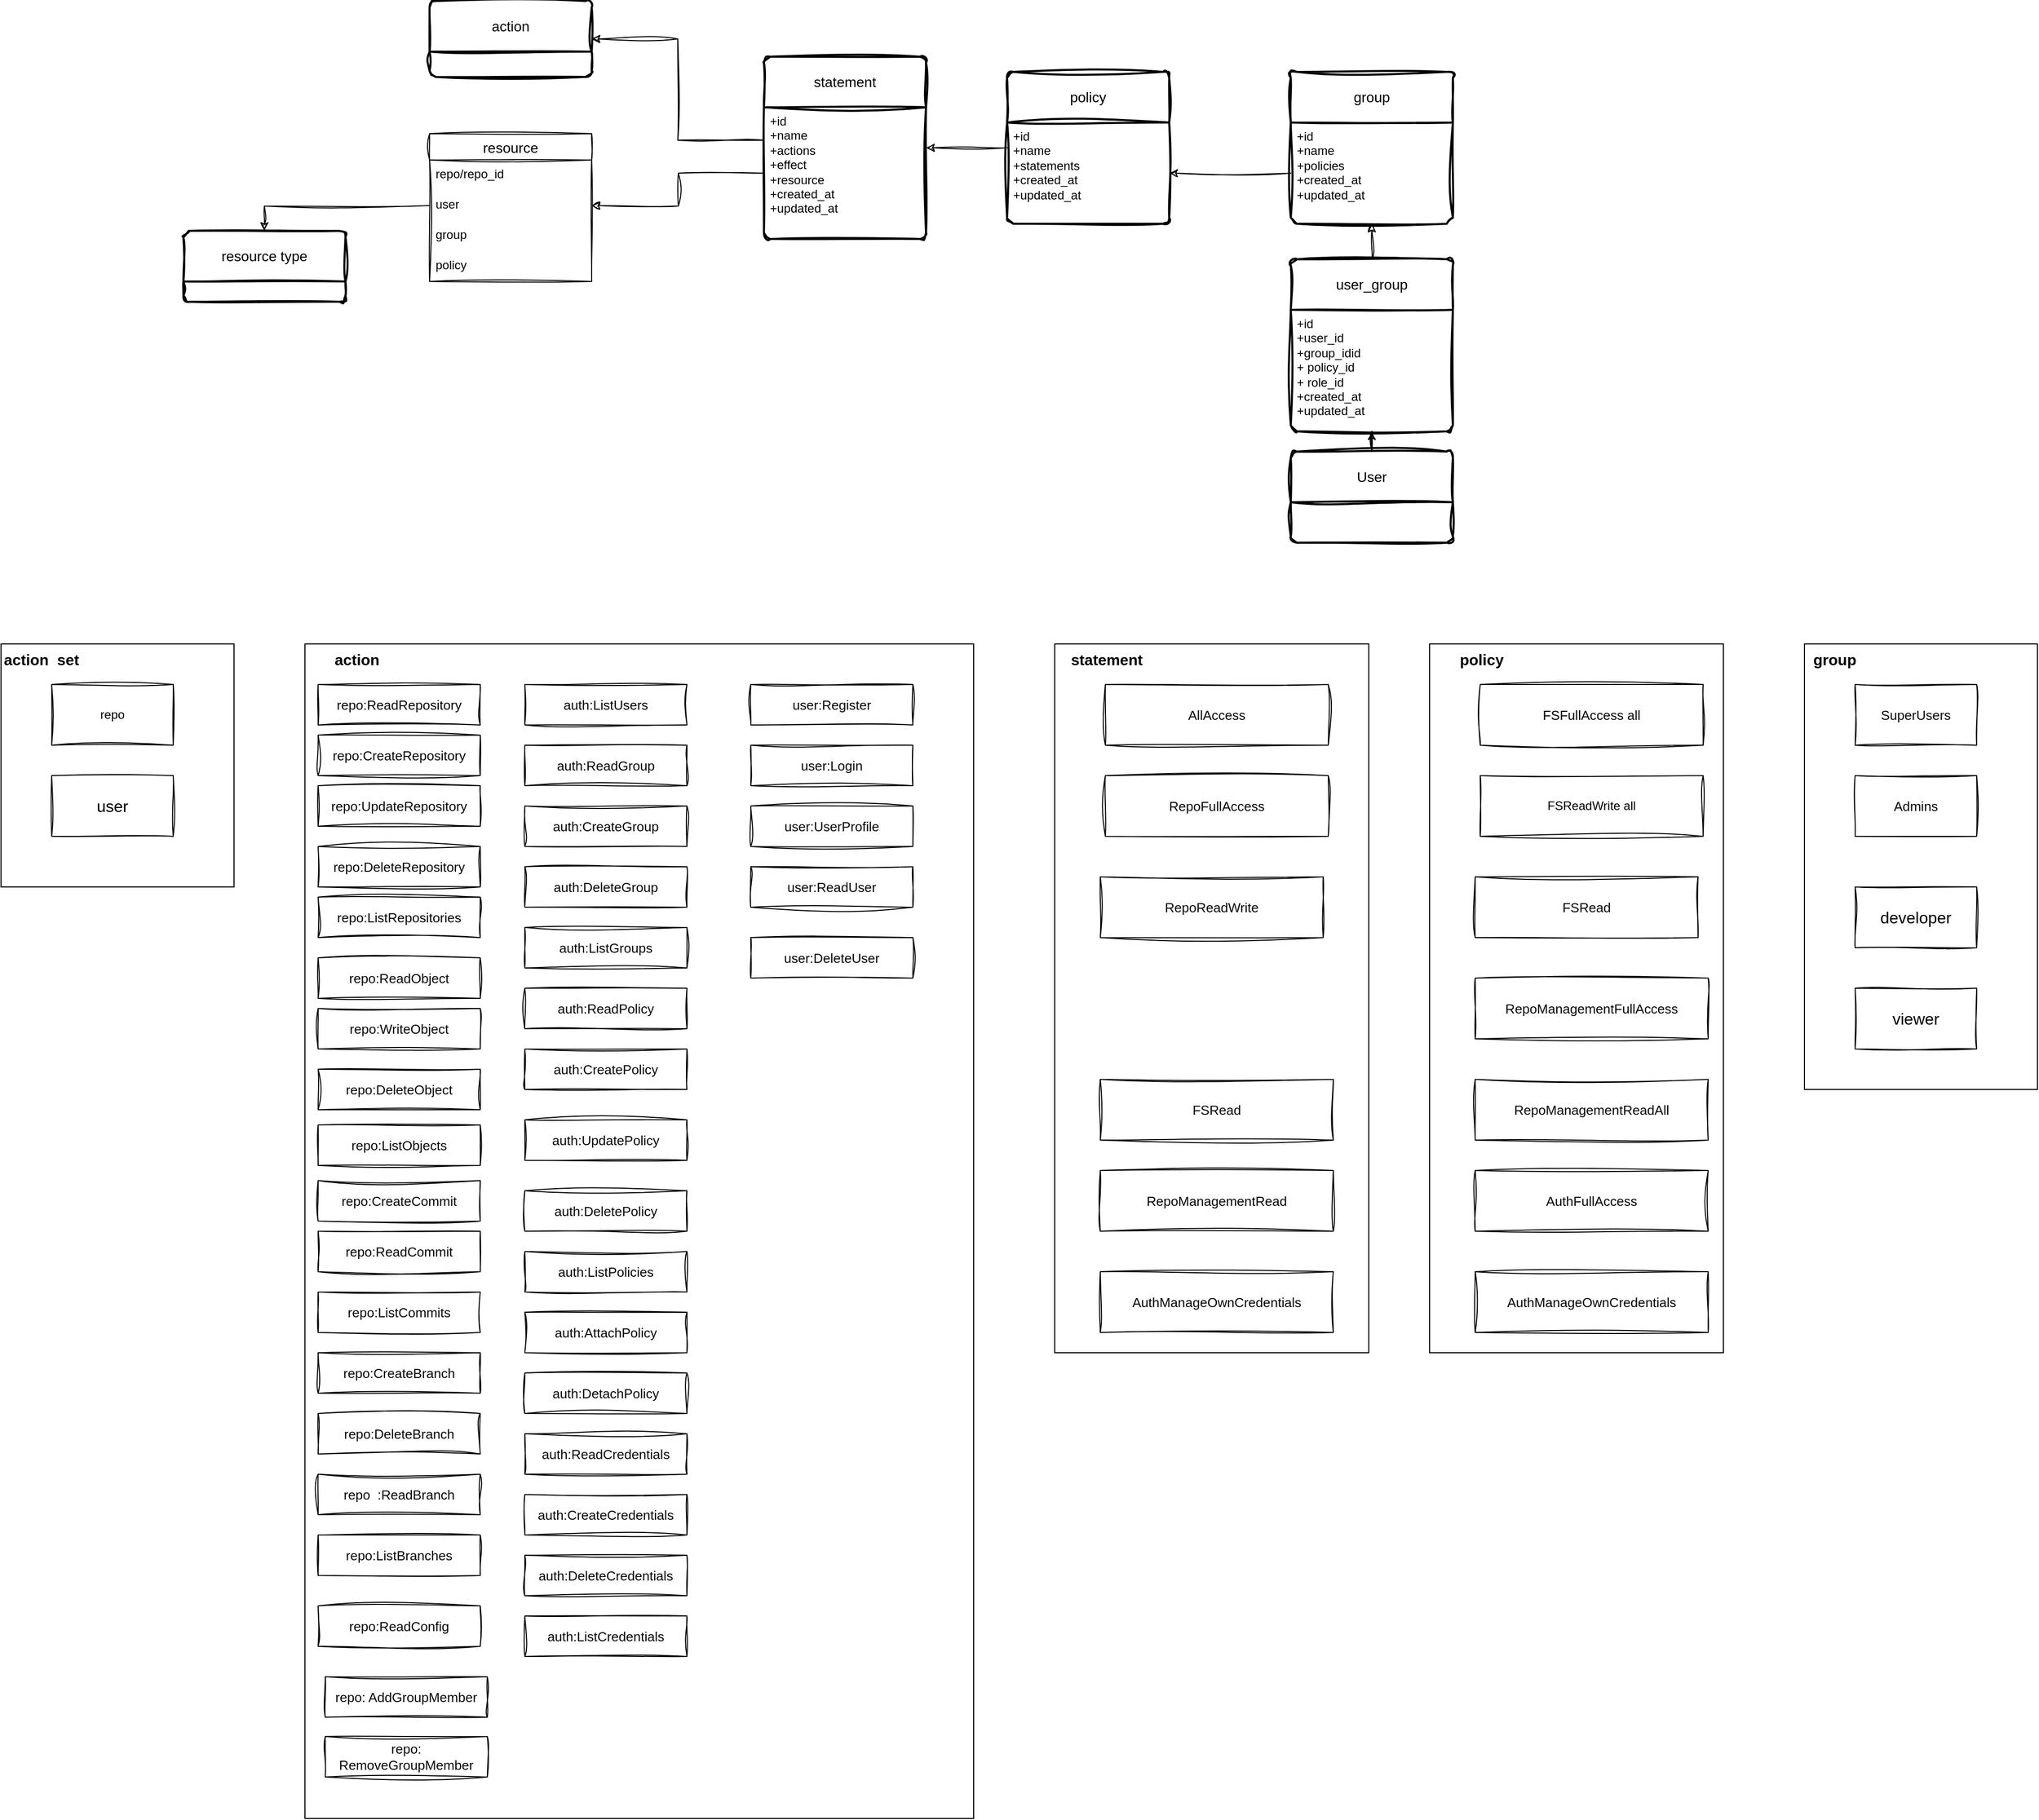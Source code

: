 <mxfile version="23.1.1" type="github">
  <diagram name="第 1 页" id="nxT7Srsqe-B9F_1n1DQQ">
    <mxGraphModel dx="1975" dy="2215" grid="1" gridSize="10" guides="1" tooltips="1" connect="1" arrows="1" fold="1" page="1" pageScale="1" pageWidth="827" pageHeight="1169" math="0" shadow="0">
      <root>
        <mxCell id="0" />
        <mxCell id="1" parent="0" />
        <mxCell id="G2X-WDeKZaXYeicsjy-L-1" value="" style="rounded=0;whiteSpace=wrap;html=1;hachureGap=4;fontFamily=Helvetica;" vertex="1" parent="1">
          <mxGeometry x="2090" y="90" width="230" height="440" as="geometry" />
        </mxCell>
        <mxCell id="G2X-WDeKZaXYeicsjy-L-2" value="&lt;div style=&quot;background-color:#ffffff;color:#080808&quot;&gt;&lt;div style=&quot;font-size: 9.8pt;&quot;&gt;&lt;div&gt;&lt;div style=&quot;font-size: 9.8pt;&quot;&gt;SuperUsers&lt;/div&gt;&lt;/div&gt;&lt;/div&gt;&lt;/div&gt;" style="rounded=0;whiteSpace=wrap;html=1;sketch=1;hachureGap=4;jiggle=2;curveFitting=1;fontFamily=Helvetica;" vertex="1" parent="1">
          <mxGeometry x="2140" y="130" width="120" height="60" as="geometry" />
        </mxCell>
        <mxCell id="G2X-WDeKZaXYeicsjy-L-3" value="&lt;div style=&quot;background-color:#ffffff;color:#080808&quot;&gt;&lt;div style=&quot;font-size: 9.8pt;&quot;&gt;Admins&lt;/div&gt;&lt;/div&gt;" style="rounded=0;whiteSpace=wrap;html=1;sketch=1;hachureGap=4;jiggle=2;curveFitting=1;fontFamily=Helvetica;" vertex="1" parent="1">
          <mxGeometry x="2140" y="220" width="120" height="60" as="geometry" />
        </mxCell>
        <mxCell id="G2X-WDeKZaXYeicsjy-L-4" value="&lt;font style=&quot;font-size: 16px;&quot;&gt;developer&lt;/font&gt;" style="rounded=0;whiteSpace=wrap;html=1;sketch=1;hachureGap=4;jiggle=2;curveFitting=1;fontFamily=Helvetica;" vertex="1" parent="1">
          <mxGeometry x="2140" y="330" width="120" height="60" as="geometry" />
        </mxCell>
        <mxCell id="G2X-WDeKZaXYeicsjy-L-5" value="&lt;font style=&quot;font-size: 16px;&quot;&gt;viewer&lt;/font&gt;" style="rounded=0;whiteSpace=wrap;html=1;sketch=1;hachureGap=4;jiggle=2;curveFitting=1;fontFamily=Helvetica;" vertex="1" parent="1">
          <mxGeometry x="2140" y="430" width="120" height="60" as="geometry" />
        </mxCell>
        <mxCell id="G2X-WDeKZaXYeicsjy-L-6" value="&lt;b&gt;&lt;font style=&quot;font-size: 15px;&quot;&gt;group&lt;/font&gt;&lt;/b&gt;" style="text;html=1;align=center;verticalAlign=middle;whiteSpace=wrap;rounded=0;fontFamily=Helvetica;" vertex="1" parent="1">
          <mxGeometry x="2090" y="90" width="60" height="30" as="geometry" />
        </mxCell>
        <mxCell id="G2X-WDeKZaXYeicsjy-L-7" value="" style="rounded=0;whiteSpace=wrap;html=1;hachureGap=4;fontFamily=Helvetica;" vertex="1" parent="1">
          <mxGeometry x="1720" y="90" width="290" height="700" as="geometry" />
        </mxCell>
        <mxCell id="G2X-WDeKZaXYeicsjy-L-8" value="&lt;div style=&quot;background-color:#ffffff;color:#080808&quot;&gt;&lt;div style=&quot;font-size: 9.8pt;&quot;&gt;&lt;font&gt;FSFullAccess all&lt;/font&gt;&lt;/div&gt;&lt;/div&gt;" style="rounded=0;whiteSpace=wrap;html=1;sketch=1;hachureGap=4;jiggle=2;curveFitting=1;fontFamily=Helvetica;" vertex="1" parent="1">
          <mxGeometry x="1770" y="130" width="220" height="60" as="geometry" />
        </mxCell>
        <mxCell id="G2X-WDeKZaXYeicsjy-L-9" value="FSReadWrite all" style="rounded=0;whiteSpace=wrap;html=1;sketch=1;hachureGap=4;jiggle=2;curveFitting=1;fontFamily=Helvetica;" vertex="1" parent="1">
          <mxGeometry x="1770" y="220" width="220" height="60" as="geometry" />
        </mxCell>
        <mxCell id="G2X-WDeKZaXYeicsjy-L-10" value="&lt;div style=&quot;background-color:#ffffff;color:#080808&quot;&gt;&lt;div style=&quot;font-size: 9.8pt;&quot;&gt;FSRead&lt;/div&gt;&lt;/div&gt;" style="rounded=0;whiteSpace=wrap;html=1;sketch=1;hachureGap=4;jiggle=2;curveFitting=1;fontFamily=Helvetica;" vertex="1" parent="1">
          <mxGeometry x="1765" y="320" width="220" height="60" as="geometry" />
        </mxCell>
        <mxCell id="G2X-WDeKZaXYeicsjy-L-11" value="&lt;div style=&quot;background-color:#ffffff;color:#080808&quot;&gt;&lt;div style=&quot;font-size: 9.8pt;&quot;&gt;RepoManagementFullAccess&lt;/div&gt;&lt;/div&gt;" style="rounded=0;whiteSpace=wrap;html=1;sketch=1;hachureGap=4;jiggle=2;curveFitting=1;fontFamily=Helvetica;" vertex="1" parent="1">
          <mxGeometry x="1765" y="420" width="230" height="60" as="geometry" />
        </mxCell>
        <mxCell id="G2X-WDeKZaXYeicsjy-L-12" value="&lt;b&gt;&lt;font style=&quot;font-size: 15px;&quot;&gt;policy&lt;/font&gt;&lt;/b&gt;" style="text;html=1;align=center;verticalAlign=middle;whiteSpace=wrap;rounded=0;fontFamily=Helvetica;" vertex="1" parent="1">
          <mxGeometry x="1733" y="90" width="77" height="30" as="geometry" />
        </mxCell>
        <mxCell id="G2X-WDeKZaXYeicsjy-L-13" value="" style="rounded=0;whiteSpace=wrap;html=1;hachureGap=4;fontFamily=Helvetica;" vertex="1" parent="1">
          <mxGeometry x="610" y="90" width="660" height="1160" as="geometry" />
        </mxCell>
        <mxCell id="G2X-WDeKZaXYeicsjy-L-14" value="&lt;div style=&quot;background-color:#ffffff;color:#080808&quot;&gt;&lt;div style=&quot;font-size: 9.8pt;&quot;&gt;&lt;div&gt;&lt;div style=&quot;font-size: 9.8pt;&quot;&gt;repo:ReadRepository&lt;/div&gt;&lt;/div&gt;&lt;/div&gt;&lt;/div&gt;" style="rounded=0;whiteSpace=wrap;html=1;sketch=1;hachureGap=4;jiggle=2;curveFitting=1;fontFamily=Helvetica;" vertex="1" parent="1">
          <mxGeometry x="623" y="130" width="160" height="40" as="geometry" />
        </mxCell>
        <mxCell id="G2X-WDeKZaXYeicsjy-L-15" value="&lt;b&gt;&lt;font style=&quot;font-size: 15px;&quot;&gt;action&lt;/font&gt;&lt;/b&gt;" style="text;html=1;align=center;verticalAlign=middle;whiteSpace=wrap;rounded=0;fontFamily=Helvetica;" vertex="1" parent="1">
          <mxGeometry x="623" y="90" width="77" height="30" as="geometry" />
        </mxCell>
        <mxCell id="G2X-WDeKZaXYeicsjy-L-16" value="&lt;div style=&quot;background-color:#ffffff;color:#080808&quot;&gt;&lt;div style=&quot;font-size: 9.8pt;&quot;&gt;&lt;div&gt;&lt;div style=&quot;font-size: 9.8pt;&quot;&gt;repo:CreateRepository&lt;/div&gt;&lt;/div&gt;&lt;/div&gt;&lt;/div&gt;" style="rounded=0;whiteSpace=wrap;html=1;sketch=1;hachureGap=4;jiggle=2;curveFitting=1;fontFamily=Helvetica;" vertex="1" parent="1">
          <mxGeometry x="623" y="180" width="160" height="40" as="geometry" />
        </mxCell>
        <mxCell id="G2X-WDeKZaXYeicsjy-L-17" value="&lt;div style=&quot;background-color:#ffffff;color:#080808&quot;&gt;&lt;div style=&quot;font-size: 9.8pt;&quot;&gt;&lt;div&gt;&lt;div style=&quot;font-size: 9.8pt;&quot;&gt;repo:UpdateRepository&lt;/div&gt;&lt;/div&gt;&lt;/div&gt;&lt;/div&gt;" style="rounded=0;whiteSpace=wrap;html=1;sketch=1;hachureGap=4;jiggle=2;curveFitting=1;fontFamily=Helvetica;" vertex="1" parent="1">
          <mxGeometry x="623" y="230" width="160" height="40" as="geometry" />
        </mxCell>
        <mxCell id="G2X-WDeKZaXYeicsjy-L-22" value="&lt;div style=&quot;background-color:#ffffff;color:#080808&quot;&gt;&lt;div style=&quot;font-size: 9.8pt;&quot;&gt;&lt;div style=&quot;font-size: 9.8pt;&quot;&gt;repo:ListRepositories&lt;/div&gt;&lt;/div&gt;&lt;/div&gt;" style="rounded=0;whiteSpace=wrap;html=1;sketch=1;hachureGap=4;jiggle=2;curveFitting=1;fontFamily=Helvetica;" vertex="1" parent="1">
          <mxGeometry x="623" y="340" width="160" height="40" as="geometry" />
        </mxCell>
        <mxCell id="G2X-WDeKZaXYeicsjy-L-23" value="&lt;div style=&quot;background-color:#ffffff;color:#080808&quot;&gt;&lt;div style=&quot;font-size: 9.8pt;&quot;&gt;&lt;div style=&quot;font-size: 9.8pt;&quot;&gt;repo:ReadObject&lt;/div&gt;&lt;/div&gt;&lt;/div&gt;" style="rounded=0;whiteSpace=wrap;html=1;sketch=1;hachureGap=4;jiggle=2;curveFitting=1;fontFamily=Helvetica;" vertex="1" parent="1">
          <mxGeometry x="623" y="400" width="160" height="40" as="geometry" />
        </mxCell>
        <mxCell id="G2X-WDeKZaXYeicsjy-L-24" value="&lt;div style=&quot;background-color:#ffffff;color:#080808&quot;&gt;&lt;div style=&quot;font-size: 9.8pt;&quot;&gt;&lt;div style=&quot;font-size: 9.8pt;&quot;&gt;repo:WriteObject&lt;/div&gt;&lt;/div&gt;&lt;/div&gt;" style="rounded=0;whiteSpace=wrap;html=1;sketch=1;hachureGap=4;jiggle=2;curveFitting=1;fontFamily=Helvetica;" vertex="1" parent="1">
          <mxGeometry x="623" y="450" width="160" height="40" as="geometry" />
        </mxCell>
        <mxCell id="G2X-WDeKZaXYeicsjy-L-25" value="&lt;div style=&quot;background-color:#ffffff;color:#080808&quot;&gt;&lt;div style=&quot;font-size: 9.8pt;&quot;&gt;&lt;div style=&quot;font-size: 9.8pt;&quot;&gt;repo:DeleteObject&lt;/div&gt;&lt;/div&gt;&lt;/div&gt;" style="rounded=0;whiteSpace=wrap;html=1;sketch=1;hachureGap=4;jiggle=2;curveFitting=1;fontFamily=Helvetica;" vertex="1" parent="1">
          <mxGeometry x="623" y="510" width="160" height="40" as="geometry" />
        </mxCell>
        <mxCell id="G2X-WDeKZaXYeicsjy-L-26" value="&lt;div style=&quot;background-color:#ffffff;color:#080808&quot;&gt;&lt;div style=&quot;font-size: 9.8pt;&quot;&gt;&lt;div style=&quot;font-size: 9.8pt;&quot;&gt;repo:ListObjects&lt;/div&gt;&lt;/div&gt;&lt;/div&gt;" style="rounded=0;whiteSpace=wrap;html=1;sketch=1;hachureGap=4;jiggle=2;curveFitting=1;fontFamily=Helvetica;" vertex="1" parent="1">
          <mxGeometry x="623" y="565" width="160" height="40" as="geometry" />
        </mxCell>
        <mxCell id="G2X-WDeKZaXYeicsjy-L-27" value="&lt;div style=&quot;background-color:#ffffff;color:#080808&quot;&gt;&lt;div style=&quot;font-size: 9.8pt;&quot;&gt;&lt;div style=&quot;font-size: 9.8pt;&quot;&gt;&lt;div style=&quot;font-size: 9.8pt;&quot;&gt;repo:CreateCommit&lt;/div&gt;&lt;/div&gt;&lt;/div&gt;&lt;/div&gt;" style="rounded=0;whiteSpace=wrap;html=1;sketch=1;hachureGap=4;jiggle=2;curveFitting=1;fontFamily=Helvetica;" vertex="1" parent="1">
          <mxGeometry x="623" y="620" width="160" height="40" as="geometry" />
        </mxCell>
        <mxCell id="G2X-WDeKZaXYeicsjy-L-29" value="&lt;div style=&quot;background-color:#ffffff;color:#080808&quot;&gt;&lt;div style=&quot;font-size: 9.8pt;&quot;&gt;&lt;div style=&quot;font-size: 9.8pt;&quot;&gt;&lt;div&gt;&lt;div style=&quot;font-size: 9.8pt;&quot;&gt;repo:ReadCommit&lt;/div&gt;&lt;/div&gt;&lt;/div&gt;&lt;/div&gt;&lt;/div&gt;" style="rounded=0;whiteSpace=wrap;html=1;sketch=1;hachureGap=4;jiggle=2;curveFitting=1;fontFamily=Helvetica;" vertex="1" parent="1">
          <mxGeometry x="623" y="670" width="160" height="40" as="geometry" />
        </mxCell>
        <mxCell id="G2X-WDeKZaXYeicsjy-L-30" value="&lt;div style=&quot;background-color:#ffffff;color:#080808&quot;&gt;&lt;div style=&quot;font-size: 9.8pt;&quot;&gt;&lt;div style=&quot;font-size: 9.8pt;&quot;&gt;&lt;div&gt;&lt;div style=&quot;font-size: 9.8pt;&quot;&gt;repo:ListCommits&lt;/div&gt;&lt;/div&gt;&lt;/div&gt;&lt;/div&gt;&lt;/div&gt;" style="rounded=0;whiteSpace=wrap;html=1;sketch=1;hachureGap=4;jiggle=2;curveFitting=1;fontFamily=Helvetica;" vertex="1" parent="1">
          <mxGeometry x="623" y="730" width="160" height="40" as="geometry" />
        </mxCell>
        <mxCell id="G2X-WDeKZaXYeicsjy-L-31" value="&lt;div style=&quot;background-color:#ffffff;color:#080808&quot;&gt;&lt;div style=&quot;font-size: 9.8pt;&quot;&gt;&lt;div style=&quot;font-size: 9.8pt;&quot;&gt;&lt;div&gt;&lt;div style=&quot;font-size: 9.8pt;&quot;&gt;repo:CreateBranch&lt;/div&gt;&lt;/div&gt;&lt;/div&gt;&lt;/div&gt;&lt;/div&gt;" style="rounded=0;whiteSpace=wrap;html=1;sketch=1;hachureGap=4;jiggle=2;curveFitting=1;fontFamily=Helvetica;" vertex="1" parent="1">
          <mxGeometry x="623" y="790" width="160" height="40" as="geometry" />
        </mxCell>
        <mxCell id="G2X-WDeKZaXYeicsjy-L-32" value="&lt;div style=&quot;background-color:#ffffff;color:#080808&quot;&gt;&lt;div style=&quot;font-size: 9.8pt;&quot;&gt;&lt;div style=&quot;font-size: 9.8pt;&quot;&gt;&lt;div&gt;&lt;div style=&quot;font-size: 9.8pt;&quot;&gt;repo:DeleteBranch&lt;/div&gt;&lt;/div&gt;&lt;/div&gt;&lt;/div&gt;&lt;/div&gt;" style="rounded=0;whiteSpace=wrap;html=1;sketch=1;hachureGap=4;jiggle=2;curveFitting=1;fontFamily=Helvetica;" vertex="1" parent="1">
          <mxGeometry x="623" y="850" width="160" height="40" as="geometry" />
        </mxCell>
        <mxCell id="G2X-WDeKZaXYeicsjy-L-33" value="&lt;div style=&quot;background-color:#ffffff;color:#080808&quot;&gt;&lt;div style=&quot;font-size: 9.8pt;&quot;&gt;&lt;div style=&quot;font-size: 9.8pt;&quot;&gt;&lt;div&gt;&lt;div style=&quot;font-size: 9.8pt;&quot;&gt;repo&amp;nbsp; :ReadBranch&lt;/div&gt;&lt;/div&gt;&lt;/div&gt;&lt;/div&gt;&lt;/div&gt;" style="rounded=0;whiteSpace=wrap;html=1;sketch=1;hachureGap=4;jiggle=2;curveFitting=1;fontFamily=Helvetica;" vertex="1" parent="1">
          <mxGeometry x="623" y="910" width="160" height="40" as="geometry" />
        </mxCell>
        <mxCell id="G2X-WDeKZaXYeicsjy-L-35" value="&lt;div style=&quot;background-color:#ffffff;color:#080808&quot;&gt;&lt;div style=&quot;font-size: 9.8pt;&quot;&gt;&lt;div style=&quot;font-size: 9.8pt;&quot;&gt;&lt;div&gt;&lt;div style=&quot;font-size: 9.8pt;&quot;&gt;repo:ListBranches&lt;/div&gt;&lt;/div&gt;&lt;/div&gt;&lt;/div&gt;&lt;/div&gt;" style="rounded=0;whiteSpace=wrap;html=1;sketch=1;hachureGap=4;jiggle=2;curveFitting=1;fontFamily=Helvetica;" vertex="1" parent="1">
          <mxGeometry x="623" y="970" width="160" height="40" as="geometry" />
        </mxCell>
        <mxCell id="G2X-WDeKZaXYeicsjy-L-39" value="&lt;div style=&quot;background-color:#ffffff;color:#080808&quot;&gt;&lt;div style=&quot;font-size: 9.8pt;&quot;&gt;&lt;div style=&quot;font-size: 9.8pt;&quot;&gt;&lt;div style=&quot;font-size: 9.8pt;&quot;&gt;&lt;div&gt;&lt;div style=&quot;font-size: 9.8pt;&quot;&gt;repo:ReadConfig&lt;/div&gt;&lt;/div&gt;&lt;/div&gt;&lt;/div&gt;&lt;/div&gt;&lt;/div&gt;" style="rounded=0;whiteSpace=wrap;html=1;sketch=1;hachureGap=4;jiggle=2;curveFitting=1;fontFamily=Helvetica;" vertex="1" parent="1">
          <mxGeometry x="623" y="1040" width="160" height="40" as="geometry" />
        </mxCell>
        <mxCell id="G2X-WDeKZaXYeicsjy-L-40" value="&lt;div style=&quot;background-color:#ffffff;color:#080808&quot;&gt;&lt;div style=&quot;font-size: 9.8pt;&quot;&gt;&lt;div style=&quot;font-size: 9.8pt;&quot;&gt;&lt;div&gt;&lt;div style=&quot;font-size: 9.8pt;&quot;&gt;user:Login&lt;/div&gt;&lt;/div&gt;&lt;/div&gt;&lt;/div&gt;&lt;/div&gt;" style="rounded=0;whiteSpace=wrap;html=1;sketch=1;hachureGap=4;jiggle=2;curveFitting=1;fontFamily=Helvetica;" vertex="1" parent="1">
          <mxGeometry x="1050" y="190" width="160" height="40" as="geometry" />
        </mxCell>
        <mxCell id="G2X-WDeKZaXYeicsjy-L-42" value="&lt;div style=&quot;background-color:#ffffff;color:#080808&quot;&gt;&lt;div style=&quot;font-size: 9.8pt;&quot;&gt;&lt;div style=&quot;font-size: 9.8pt;&quot;&gt;&lt;div style=&quot;font-size: 9.8pt;&quot;&gt;user:ReadUser&lt;/div&gt;&lt;/div&gt;&lt;/div&gt;&lt;/div&gt;" style="rounded=0;whiteSpace=wrap;html=1;sketch=1;hachureGap=4;jiggle=2;curveFitting=1;fontFamily=Helvetica;" vertex="1" parent="1">
          <mxGeometry x="1050" y="310" width="160" height="40" as="geometry" />
        </mxCell>
        <mxCell id="G2X-WDeKZaXYeicsjy-L-43" value="&lt;div style=&quot;background-color:#ffffff;color:#080808&quot;&gt;&lt;div style=&quot;font-size: 9.8pt;&quot;&gt;&lt;div style=&quot;font-size: 9.8pt;&quot;&gt;&lt;div&gt;&lt;div style=&quot;font-size: 9.8pt;&quot;&gt;auth:ListUsers&lt;/div&gt;&lt;/div&gt;&lt;/div&gt;&lt;/div&gt;&lt;/div&gt;" style="rounded=0;whiteSpace=wrap;html=1;sketch=1;hachureGap=4;jiggle=2;curveFitting=1;fontFamily=Helvetica;" vertex="1" parent="1">
          <mxGeometry x="827" y="130" width="160" height="40" as="geometry" />
        </mxCell>
        <mxCell id="G2X-WDeKZaXYeicsjy-L-44" value="&lt;div style=&quot;background-color:#ffffff;color:#080808&quot;&gt;&lt;div style=&quot;font-size: 9.8pt;&quot;&gt;&lt;div style=&quot;font-size: 9.8pt;&quot;&gt;&lt;div&gt;&lt;div style=&quot;font-size: 9.8pt;&quot;&gt;auth:ReadGroup&lt;/div&gt;&lt;/div&gt;&lt;/div&gt;&lt;/div&gt;&lt;/div&gt;" style="rounded=0;whiteSpace=wrap;html=1;sketch=1;hachureGap=4;jiggle=2;curveFitting=1;fontFamily=Helvetica;" vertex="1" parent="1">
          <mxGeometry x="827" y="190" width="160" height="40" as="geometry" />
        </mxCell>
        <mxCell id="G2X-WDeKZaXYeicsjy-L-45" value="&lt;div style=&quot;background-color:#ffffff;color:#080808&quot;&gt;&lt;div style=&quot;font-size: 9.8pt;&quot;&gt;&lt;div style=&quot;font-size: 9.8pt;&quot;&gt;&lt;div&gt;&lt;div style=&quot;font-size: 9.8pt;&quot;&gt;auth:CreateGroup&lt;/div&gt;&lt;/div&gt;&lt;/div&gt;&lt;/div&gt;&lt;/div&gt;" style="rounded=0;whiteSpace=wrap;html=1;sketch=1;hachureGap=4;jiggle=2;curveFitting=1;fontFamily=Helvetica;" vertex="1" parent="1">
          <mxGeometry x="827" y="250" width="160" height="40" as="geometry" />
        </mxCell>
        <mxCell id="G2X-WDeKZaXYeicsjy-L-46" value="&lt;div style=&quot;background-color:#ffffff;color:#080808&quot;&gt;&lt;div style=&quot;font-size: 9.8pt;&quot;&gt;&lt;div style=&quot;font-size: 9.8pt;&quot;&gt;&lt;div style=&quot;font-size: 9.8pt;&quot;&gt;&lt;div&gt;&lt;div style=&quot;font-size: 9.8pt;&quot;&gt;auth:DeleteGroup&lt;/div&gt;&lt;/div&gt;&lt;/div&gt;&lt;/div&gt;&lt;/div&gt;&lt;/div&gt;" style="rounded=0;whiteSpace=wrap;html=1;sketch=1;hachureGap=4;jiggle=2;curveFitting=1;fontFamily=Helvetica;" vertex="1" parent="1">
          <mxGeometry x="827" y="310" width="160" height="40" as="geometry" />
        </mxCell>
        <mxCell id="G2X-WDeKZaXYeicsjy-L-47" value="&lt;div style=&quot;background-color:#ffffff;color:#080808&quot;&gt;&lt;div style=&quot;font-size: 9.8pt;&quot;&gt;&lt;div style=&quot;font-size: 9.8pt;&quot;&gt;&lt;div style=&quot;font-size: 9.8pt;&quot;&gt;&lt;div&gt;&lt;div style=&quot;font-size: 9.8pt;&quot;&gt;auth:ListGroups&lt;/div&gt;&lt;/div&gt;&lt;/div&gt;&lt;/div&gt;&lt;/div&gt;&lt;/div&gt;" style="rounded=0;whiteSpace=wrap;html=1;sketch=1;hachureGap=4;jiggle=2;curveFitting=1;fontFamily=Helvetica;" vertex="1" parent="1">
          <mxGeometry x="827" y="370" width="160" height="40" as="geometry" />
        </mxCell>
        <mxCell id="G2X-WDeKZaXYeicsjy-L-50" value="&lt;div style=&quot;background-color:#ffffff;color:#080808&quot;&gt;&lt;div style=&quot;font-size: 9.8pt;&quot;&gt;&lt;div style=&quot;font-size: 9.8pt;&quot;&gt;&lt;div style=&quot;font-size: 9.8pt;&quot;&gt;&lt;div&gt;&lt;div style=&quot;font-size: 9.8pt;&quot;&gt;auth:ReadPolicy&lt;/div&gt;&lt;/div&gt;&lt;/div&gt;&lt;/div&gt;&lt;/div&gt;&lt;/div&gt;" style="rounded=0;whiteSpace=wrap;html=1;sketch=1;hachureGap=4;jiggle=2;curveFitting=1;fontFamily=Helvetica;" vertex="1" parent="1">
          <mxGeometry x="827" y="430" width="160" height="40" as="geometry" />
        </mxCell>
        <mxCell id="G2X-WDeKZaXYeicsjy-L-51" value="&lt;div style=&quot;background-color:#ffffff;color:#080808&quot;&gt;&lt;div style=&quot;font-size: 9.8pt;&quot;&gt;&lt;div style=&quot;font-size: 9.8pt;&quot;&gt;&lt;div style=&quot;font-size: 9.8pt;&quot;&gt;&lt;div&gt;&lt;div style=&quot;font-size: 9.8pt;&quot;&gt;auth:CreatePolicy&lt;/div&gt;&lt;/div&gt;&lt;/div&gt;&lt;/div&gt;&lt;/div&gt;&lt;/div&gt;" style="rounded=0;whiteSpace=wrap;html=1;sketch=1;hachureGap=4;jiggle=2;curveFitting=1;fontFamily=Helvetica;" vertex="1" parent="1">
          <mxGeometry x="827" y="490" width="160" height="40" as="geometry" />
        </mxCell>
        <mxCell id="G2X-WDeKZaXYeicsjy-L-52" value="&lt;div style=&quot;background-color:#ffffff;color:#080808&quot;&gt;&lt;div style=&quot;font-size: 9.8pt;&quot;&gt;&lt;div style=&quot;font-size: 9.8pt;&quot;&gt;&lt;div style=&quot;font-size: 9.8pt;&quot;&gt;&lt;div&gt;&lt;div style=&quot;font-size: 9.8pt;&quot;&gt;auth:UpdatePolicy&lt;/div&gt;&lt;/div&gt;&lt;/div&gt;&lt;/div&gt;&lt;/div&gt;&lt;/div&gt;" style="rounded=0;whiteSpace=wrap;html=1;sketch=1;hachureGap=4;jiggle=2;curveFitting=1;fontFamily=Helvetica;" vertex="1" parent="1">
          <mxGeometry x="827" y="560" width="160" height="40" as="geometry" />
        </mxCell>
        <mxCell id="G2X-WDeKZaXYeicsjy-L-53" value="&lt;div style=&quot;background-color:#ffffff;color:#080808&quot;&gt;&lt;div style=&quot;font-size: 9.8pt;&quot;&gt;&lt;div style=&quot;font-size: 9.8pt;&quot;&gt;&lt;div style=&quot;font-size: 9.8pt;&quot;&gt;&lt;div&gt;&lt;div style=&quot;font-size: 9.8pt;&quot;&gt;auth:DeletePolicy&lt;/div&gt;&lt;/div&gt;&lt;/div&gt;&lt;/div&gt;&lt;/div&gt;&lt;/div&gt;" style="rounded=0;whiteSpace=wrap;html=1;sketch=1;hachureGap=4;jiggle=2;curveFitting=1;fontFamily=Helvetica;" vertex="1" parent="1">
          <mxGeometry x="827" y="630" width="160" height="40" as="geometry" />
        </mxCell>
        <mxCell id="G2X-WDeKZaXYeicsjy-L-54" value="&lt;div style=&quot;background-color:#ffffff;color:#080808&quot;&gt;&lt;div style=&quot;font-size: 9.8pt;&quot;&gt;&lt;div style=&quot;font-size: 9.8pt;&quot;&gt;&lt;div style=&quot;font-size: 9.8pt;&quot;&gt;&lt;div style=&quot;font-size: 9.8pt;&quot;&gt;&lt;div&gt;&lt;div style=&quot;font-size: 9.8pt;&quot;&gt;auth:ListPolicies&lt;/div&gt;&lt;/div&gt;&lt;/div&gt;&lt;/div&gt;&lt;/div&gt;&lt;/div&gt;&lt;/div&gt;" style="rounded=0;whiteSpace=wrap;html=1;sketch=1;hachureGap=4;jiggle=2;curveFitting=1;fontFamily=Helvetica;" vertex="1" parent="1">
          <mxGeometry x="827" y="690" width="160" height="40" as="geometry" />
        </mxCell>
        <mxCell id="G2X-WDeKZaXYeicsjy-L-55" value="&lt;div style=&quot;background-color:#ffffff;color:#080808&quot;&gt;&lt;div style=&quot;font-size: 9.8pt;&quot;&gt;&lt;div style=&quot;font-size: 9.8pt;&quot;&gt;&lt;div style=&quot;font-size: 9.8pt;&quot;&gt;&lt;div style=&quot;font-size: 9.8pt;&quot;&gt;&lt;div&gt;&lt;div style=&quot;font-size: 9.8pt;&quot;&gt;auth:AttachPolicy&lt;/div&gt;&lt;/div&gt;&lt;/div&gt;&lt;/div&gt;&lt;/div&gt;&lt;/div&gt;&lt;/div&gt;" style="rounded=0;whiteSpace=wrap;html=1;sketch=1;hachureGap=4;jiggle=2;curveFitting=1;fontFamily=Helvetica;" vertex="1" parent="1">
          <mxGeometry x="827" y="750" width="160" height="40" as="geometry" />
        </mxCell>
        <mxCell id="G2X-WDeKZaXYeicsjy-L-56" value="&lt;div style=&quot;background-color:#ffffff;color:#080808&quot;&gt;&lt;div style=&quot;font-size: 9.8pt;&quot;&gt;&lt;div style=&quot;font-size: 9.8pt;&quot;&gt;&lt;div style=&quot;font-size: 9.8pt;&quot;&gt;&lt;div style=&quot;font-size: 9.8pt;&quot;&gt;&lt;div style=&quot;font-size: 9.8pt;&quot;&gt;&lt;div&gt;&lt;div style=&quot;font-size: 9.8pt;&quot;&gt;auth:DetachPolicy&lt;/div&gt;&lt;/div&gt;&lt;/div&gt;&lt;/div&gt;&lt;/div&gt;&lt;/div&gt;&lt;/div&gt;&lt;/div&gt;" style="rounded=0;whiteSpace=wrap;html=1;sketch=1;hachureGap=4;jiggle=2;curveFitting=1;fontFamily=Helvetica;" vertex="1" parent="1">
          <mxGeometry x="827" y="810" width="160" height="40" as="geometry" />
        </mxCell>
        <mxCell id="G2X-WDeKZaXYeicsjy-L-57" value="&lt;div style=&quot;background-color:#ffffff;color:#080808&quot;&gt;&lt;div style=&quot;font-size: 9.8pt;&quot;&gt;&lt;div style=&quot;font-size: 9.8pt;&quot;&gt;&lt;div style=&quot;font-size: 9.8pt;&quot;&gt;&lt;div style=&quot;font-size: 9.8pt;&quot;&gt;&lt;div&gt;&lt;div style=&quot;font-size: 9.8pt;&quot;&gt;auth:ReadCredentials&lt;/div&gt;&lt;/div&gt;&lt;/div&gt;&lt;/div&gt;&lt;/div&gt;&lt;/div&gt;&lt;/div&gt;" style="rounded=0;whiteSpace=wrap;html=1;sketch=1;hachureGap=4;jiggle=2;curveFitting=1;fontFamily=Helvetica;" vertex="1" parent="1">
          <mxGeometry x="827" y="870" width="160" height="40" as="geometry" />
        </mxCell>
        <mxCell id="G2X-WDeKZaXYeicsjy-L-58" value="&lt;div style=&quot;background-color:#ffffff;color:#080808&quot;&gt;&lt;div style=&quot;font-size: 9.8pt;&quot;&gt;&lt;div style=&quot;font-size: 9.8pt;&quot;&gt;&lt;div style=&quot;font-size: 9.8pt;&quot;&gt;&lt;div style=&quot;font-size: 9.8pt;&quot;&gt;&lt;div&gt;&lt;div style=&quot;font-size: 9.8pt;&quot;&gt;auth:CreateCredentials&lt;/div&gt;&lt;/div&gt;&lt;/div&gt;&lt;/div&gt;&lt;/div&gt;&lt;/div&gt;&lt;/div&gt;" style="rounded=0;whiteSpace=wrap;html=1;sketch=1;hachureGap=4;jiggle=2;curveFitting=1;fontFamily=Helvetica;" vertex="1" parent="1">
          <mxGeometry x="827" y="930" width="160" height="40" as="geometry" />
        </mxCell>
        <mxCell id="G2X-WDeKZaXYeicsjy-L-59" value="&lt;div style=&quot;background-color:#ffffff;color:#080808&quot;&gt;&lt;div style=&quot;font-size: 9.8pt;&quot;&gt;&lt;div style=&quot;font-size: 9.8pt;&quot;&gt;&lt;div style=&quot;font-size: 9.8pt;&quot;&gt;&lt;div style=&quot;font-size: 9.8pt;&quot;&gt;&lt;div style=&quot;font-size: 9.8pt;&quot;&gt;&lt;div&gt;&lt;div style=&quot;font-size: 9.8pt;&quot;&gt;auth:DeleteCredentials&lt;/div&gt;&lt;/div&gt;&lt;/div&gt;&lt;/div&gt;&lt;/div&gt;&lt;/div&gt;&lt;/div&gt;&lt;/div&gt;" style="rounded=0;whiteSpace=wrap;html=1;sketch=1;hachureGap=4;jiggle=2;curveFitting=1;fontFamily=Helvetica;" vertex="1" parent="1">
          <mxGeometry x="827" y="990" width="160" height="40" as="geometry" />
        </mxCell>
        <mxCell id="G2X-WDeKZaXYeicsjy-L-60" value="&lt;div style=&quot;background-color:#ffffff;color:#080808&quot;&gt;&lt;div style=&quot;font-size: 9.8pt;&quot;&gt;&lt;div style=&quot;font-size: 9.8pt;&quot;&gt;&lt;div style=&quot;font-size: 9.8pt;&quot;&gt;&lt;div style=&quot;font-size: 9.8pt;&quot;&gt;&lt;div style=&quot;font-size: 9.8pt;&quot;&gt;&lt;div&gt;&lt;div style=&quot;font-size: 9.8pt;&quot;&gt;auth:ListCredentials&lt;/div&gt;&lt;/div&gt;&lt;/div&gt;&lt;/div&gt;&lt;/div&gt;&lt;/div&gt;&lt;/div&gt;&lt;/div&gt;" style="rounded=0;whiteSpace=wrap;html=1;sketch=1;hachureGap=4;jiggle=2;curveFitting=1;fontFamily=Helvetica;" vertex="1" parent="1">
          <mxGeometry x="827" y="1050" width="160" height="40" as="geometry" />
        </mxCell>
        <mxCell id="G2X-WDeKZaXYeicsjy-L-68" value="" style="rounded=0;whiteSpace=wrap;html=1;hachureGap=4;fontFamily=Helvetica;" vertex="1" parent="1">
          <mxGeometry x="310" y="90" width="230" height="240" as="geometry" />
        </mxCell>
        <mxCell id="G2X-WDeKZaXYeicsjy-L-69" value="repo" style="rounded=0;whiteSpace=wrap;html=1;sketch=1;hachureGap=4;jiggle=2;curveFitting=1;fontFamily=Helvetica;" vertex="1" parent="1">
          <mxGeometry x="360" y="130" width="120" height="60" as="geometry" />
        </mxCell>
        <mxCell id="G2X-WDeKZaXYeicsjy-L-70" value="&lt;font style=&quot;font-size: 16px;&quot;&gt;user&lt;/font&gt;" style="rounded=0;whiteSpace=wrap;html=1;sketch=1;hachureGap=4;jiggle=2;curveFitting=1;fontFamily=Helvetica;" vertex="1" parent="1">
          <mxGeometry x="360" y="220" width="120" height="60" as="geometry" />
        </mxCell>
        <mxCell id="G2X-WDeKZaXYeicsjy-L-73" value="&lt;b&gt;&lt;font style=&quot;font-size: 15px;&quot;&gt;action&amp;nbsp; set&lt;/font&gt;&lt;/b&gt;" style="text;html=1;align=center;verticalAlign=middle;whiteSpace=wrap;rounded=0;fontFamily=Helvetica;" vertex="1" parent="1">
          <mxGeometry x="310" y="90" width="80" height="30" as="geometry" />
        </mxCell>
        <mxCell id="G2X-WDeKZaXYeicsjy-L-75" value="&lt;div style=&quot;background-color:#ffffff;color:#080808&quot;&gt;&lt;div style=&quot;font-size: 9.8pt;&quot;&gt;&lt;div&gt;&lt;div style=&quot;font-size: 9.8pt;&quot;&gt;RepoManagementReadAll&lt;/div&gt;&lt;/div&gt;&lt;/div&gt;&lt;/div&gt;" style="rounded=0;whiteSpace=wrap;html=1;sketch=1;hachureGap=4;jiggle=2;curveFitting=1;fontFamily=Helvetica;" vertex="1" parent="1">
          <mxGeometry x="1765" y="520" width="230" height="60" as="geometry" />
        </mxCell>
        <mxCell id="G2X-WDeKZaXYeicsjy-L-76" value="&lt;div style=&quot;background-color:#ffffff;color:#080808&quot;&gt;&lt;div style=&quot;font-size: 9.8pt;&quot;&gt;&lt;div&gt;&lt;div style=&quot;font-size: 9.8pt;&quot;&gt;AuthFullAccess&lt;/div&gt;&lt;/div&gt;&lt;/div&gt;&lt;/div&gt;" style="rounded=0;whiteSpace=wrap;html=1;sketch=1;hachureGap=4;jiggle=2;curveFitting=1;fontFamily=Helvetica;" vertex="1" parent="1">
          <mxGeometry x="1765" y="610" width="230" height="60" as="geometry" />
        </mxCell>
        <mxCell id="G2X-WDeKZaXYeicsjy-L-77" value="&lt;div style=&quot;background-color:#ffffff;color:#080808&quot;&gt;&lt;div style=&quot;font-size: 9.8pt;&quot;&gt;&lt;div&gt;&lt;div style=&quot;font-size: 9.8pt;&quot;&gt;AuthManageOwnCredentials&lt;/div&gt;&lt;/div&gt;&lt;/div&gt;&lt;/div&gt;" style="rounded=0;whiteSpace=wrap;html=1;sketch=1;hachureGap=4;jiggle=2;curveFitting=1;fontFamily=Helvetica;" vertex="1" parent="1">
          <mxGeometry x="1765" y="710" width="230" height="60" as="geometry" />
        </mxCell>
        <mxCell id="G2X-WDeKZaXYeicsjy-L-78" value="" style="rounded=0;whiteSpace=wrap;html=1;hachureGap=4;fontFamily=Helvetica;" vertex="1" parent="1">
          <mxGeometry x="1350" y="90" width="310" height="700" as="geometry" />
        </mxCell>
        <mxCell id="G2X-WDeKZaXYeicsjy-L-79" value="&lt;div style=&quot;background-color:#ffffff;color:#080808&quot;&gt;&lt;div style=&quot;font-size: 9.8pt;&quot;&gt;&lt;div&gt;&lt;div style=&quot;font-size: 9.8pt;&quot;&gt;AllAccess&lt;/div&gt;&lt;/div&gt;&lt;/div&gt;&lt;/div&gt;" style="rounded=0;whiteSpace=wrap;html=1;sketch=1;hachureGap=4;jiggle=2;curveFitting=1;fontFamily=Helvetica;" vertex="1" parent="1">
          <mxGeometry x="1400" y="130" width="220" height="60" as="geometry" />
        </mxCell>
        <mxCell id="G2X-WDeKZaXYeicsjy-L-80" value="&lt;div style=&quot;background-color:#ffffff;color:#080808&quot;&gt;&lt;div style=&quot;font-size: 9.8pt;&quot;&gt;RepoFullAccess&lt;/div&gt;&lt;/div&gt;" style="rounded=0;whiteSpace=wrap;html=1;sketch=1;hachureGap=4;jiggle=2;curveFitting=1;fontFamily=Helvetica;" vertex="1" parent="1">
          <mxGeometry x="1400" y="220" width="220" height="60" as="geometry" />
        </mxCell>
        <mxCell id="G2X-WDeKZaXYeicsjy-L-81" value="&lt;div style=&quot;background-color:#ffffff;color:#080808&quot;&gt;&lt;div style=&quot;font-size: 9.8pt;&quot;&gt;&lt;div&gt;&lt;div style=&quot;font-size: 9.8pt;&quot;&gt;RepoReadWrite&lt;/div&gt;&lt;/div&gt;&lt;/div&gt;&lt;/div&gt;" style="rounded=0;whiteSpace=wrap;html=1;sketch=1;hachureGap=4;jiggle=2;curveFitting=1;fontFamily=Helvetica;" vertex="1" parent="1">
          <mxGeometry x="1395" y="320" width="220" height="60" as="geometry" />
        </mxCell>
        <mxCell id="G2X-WDeKZaXYeicsjy-L-83" value="&lt;b&gt;&lt;font style=&quot;font-size: 15px;&quot;&gt;statement&lt;/font&gt;&lt;/b&gt;" style="text;html=1;align=center;verticalAlign=middle;whiteSpace=wrap;rounded=0;fontFamily=Helvetica;" vertex="1" parent="1">
          <mxGeometry x="1363" y="90" width="77" height="30" as="geometry" />
        </mxCell>
        <mxCell id="G2X-WDeKZaXYeicsjy-L-84" value="&lt;div style=&quot;background-color:#ffffff;color:#080808&quot;&gt;&lt;div style=&quot;font-size: 9.8pt;&quot;&gt;&lt;div style=&quot;font-size: 9.8pt;&quot;&gt;&lt;div&gt;&lt;div style=&quot;font-size: 9.8pt;&quot;&gt;FSRead&lt;/div&gt;&lt;/div&gt;&lt;/div&gt;&lt;/div&gt;&lt;/div&gt;" style="rounded=0;whiteSpace=wrap;html=1;sketch=1;hachureGap=4;jiggle=2;curveFitting=1;fontFamily=Helvetica;" vertex="1" parent="1">
          <mxGeometry x="1395" y="520" width="230" height="60" as="geometry" />
        </mxCell>
        <mxCell id="G2X-WDeKZaXYeicsjy-L-85" value="&lt;div style=&quot;background-color:#ffffff;color:#080808&quot;&gt;&lt;div style=&quot;font-size: 9.8pt;&quot;&gt;&lt;div style=&quot;font-size: 9.8pt;&quot;&gt;&lt;div&gt;&lt;div style=&quot;font-size: 9.8pt;&quot;&gt;RepoManagementRead&lt;/div&gt;&lt;/div&gt;&lt;/div&gt;&lt;/div&gt;&lt;/div&gt;" style="rounded=0;whiteSpace=wrap;html=1;sketch=1;hachureGap=4;jiggle=2;curveFitting=1;fontFamily=Helvetica;" vertex="1" parent="1">
          <mxGeometry x="1395" y="610" width="230" height="60" as="geometry" />
        </mxCell>
        <mxCell id="G2X-WDeKZaXYeicsjy-L-86" value="&lt;div style=&quot;background-color:#ffffff;color:#080808&quot;&gt;&lt;div style=&quot;font-size: 9.8pt;&quot;&gt;&lt;div style=&quot;font-size: 9.8pt;&quot;&gt;&lt;div&gt;&lt;div style=&quot;font-size: 9.8pt;&quot;&gt;AuthManageOwnCredentials&lt;/div&gt;&lt;/div&gt;&lt;/div&gt;&lt;/div&gt;&lt;/div&gt;" style="rounded=0;whiteSpace=wrap;html=1;sketch=1;hachureGap=4;jiggle=2;curveFitting=1;fontFamily=Helvetica;" vertex="1" parent="1">
          <mxGeometry x="1395" y="710" width="230" height="60" as="geometry" />
        </mxCell>
        <mxCell id="G2X-WDeKZaXYeicsjy-L-87" value="resource" style="swimlane;fontStyle=0;childLayout=stackLayout;horizontal=1;startSize=26;horizontalStack=0;resizeParent=1;resizeParentMax=0;resizeLast=0;collapsible=1;marginBottom=0;align=center;fontSize=14;sketch=1;hachureGap=4;jiggle=2;curveFitting=1;" vertex="1" parent="1">
          <mxGeometry x="733" y="-414" width="160" height="146" as="geometry" />
        </mxCell>
        <mxCell id="G2X-WDeKZaXYeicsjy-L-88" value="repo/repo_id" style="text;strokeColor=none;fillColor=none;spacingLeft=4;spacingRight=4;overflow=hidden;rotatable=0;points=[[0,0.5],[1,0.5]];portConstraint=eastwest;fontSize=12;whiteSpace=wrap;html=1;" vertex="1" parent="G2X-WDeKZaXYeicsjy-L-87">
          <mxGeometry y="26" width="160" height="30" as="geometry" />
        </mxCell>
        <mxCell id="G2X-WDeKZaXYeicsjy-L-93" value="user" style="text;strokeColor=none;fillColor=none;spacingLeft=4;spacingRight=4;overflow=hidden;rotatable=0;points=[[0,0.5],[1,0.5]];portConstraint=eastwest;fontSize=12;whiteSpace=wrap;html=1;" vertex="1" parent="G2X-WDeKZaXYeicsjy-L-87">
          <mxGeometry y="56" width="160" height="30" as="geometry" />
        </mxCell>
        <mxCell id="G2X-WDeKZaXYeicsjy-L-94" value="group" style="text;strokeColor=none;fillColor=none;spacingLeft=4;spacingRight=4;overflow=hidden;rotatable=0;points=[[0,0.5],[1,0.5]];portConstraint=eastwest;fontSize=12;whiteSpace=wrap;html=1;" vertex="1" parent="G2X-WDeKZaXYeicsjy-L-87">
          <mxGeometry y="86" width="160" height="30" as="geometry" />
        </mxCell>
        <mxCell id="G2X-WDeKZaXYeicsjy-L-95" value="policy" style="text;strokeColor=none;fillColor=none;spacingLeft=4;spacingRight=4;overflow=hidden;rotatable=0;points=[[0,0.5],[1,0.5]];portConstraint=eastwest;fontSize=12;whiteSpace=wrap;html=1;" vertex="1" parent="G2X-WDeKZaXYeicsjy-L-87">
          <mxGeometry y="116" width="160" height="30" as="geometry" />
        </mxCell>
        <mxCell id="G2X-WDeKZaXYeicsjy-L-96" value="policy" style="swimlane;childLayout=stackLayout;horizontal=1;startSize=50;horizontalStack=0;rounded=1;fontSize=14;fontStyle=0;strokeWidth=2;resizeParent=0;resizeLast=1;shadow=0;dashed=0;align=center;arcSize=4;whiteSpace=wrap;html=1;sketch=1;hachureGap=4;jiggle=2;curveFitting=1;" vertex="1" parent="1">
          <mxGeometry x="1303" y="-475" width="160" height="150" as="geometry" />
        </mxCell>
        <mxCell id="G2X-WDeKZaXYeicsjy-L-97" value="+id&lt;br&gt;+name&lt;br&gt;+statements&lt;br&gt;+created_at&lt;br style=&quot;border-color: var(--border-color);&quot;&gt;+updated_at" style="align=left;strokeColor=none;fillColor=none;spacingLeft=4;fontSize=12;verticalAlign=top;resizable=0;rotatable=0;part=1;html=1;sketch=1;hachureGap=4;jiggle=2;curveFitting=1;" vertex="1" parent="G2X-WDeKZaXYeicsjy-L-96">
          <mxGeometry y="50" width="160" height="100" as="geometry" />
        </mxCell>
        <mxCell id="G2X-WDeKZaXYeicsjy-L-98" value="statement" style="swimlane;childLayout=stackLayout;horizontal=1;startSize=50;horizontalStack=0;rounded=1;fontSize=14;fontStyle=0;strokeWidth=2;resizeParent=0;resizeLast=1;shadow=0;dashed=0;align=center;arcSize=4;whiteSpace=wrap;html=1;sketch=1;hachureGap=4;jiggle=2;curveFitting=1;" vertex="1" parent="1">
          <mxGeometry x="1063" y="-490" width="160" height="180" as="geometry" />
        </mxCell>
        <mxCell id="G2X-WDeKZaXYeicsjy-L-99" value="+id&lt;br&gt;+name&lt;br&gt;+actions&lt;br style=&quot;border-color: var(--border-color);&quot;&gt;+effect&lt;br style=&quot;border-color: var(--border-color);&quot;&gt;+resource&lt;br&gt;+created_at&lt;br&gt;+updated_at" style="align=left;strokeColor=none;fillColor=none;spacingLeft=4;fontSize=12;verticalAlign=top;resizable=0;rotatable=0;part=1;html=1;sketch=1;hachureGap=4;jiggle=2;curveFitting=1;" vertex="1" parent="G2X-WDeKZaXYeicsjy-L-98">
          <mxGeometry y="50" width="160" height="130" as="geometry" />
        </mxCell>
        <mxCell id="G2X-WDeKZaXYeicsjy-L-100" value="action" style="swimlane;childLayout=stackLayout;horizontal=1;startSize=50;horizontalStack=0;rounded=1;fontSize=14;fontStyle=0;strokeWidth=2;resizeParent=0;resizeLast=1;shadow=0;dashed=0;align=center;arcSize=4;whiteSpace=wrap;html=1;sketch=1;hachureGap=4;jiggle=2;curveFitting=1;" vertex="1" parent="1">
          <mxGeometry x="733" y="-545" width="160" height="75" as="geometry" />
        </mxCell>
        <mxCell id="G2X-WDeKZaXYeicsjy-L-101" style="edgeStyle=orthogonalEdgeStyle;rounded=0;sketch=1;hachureGap=4;jiggle=2;curveFitting=1;orthogonalLoop=1;jettySize=auto;html=1;exitX=0;exitY=0.25;exitDx=0;exitDy=0;" edge="1" parent="1" source="G2X-WDeKZaXYeicsjy-L-97" target="G2X-WDeKZaXYeicsjy-L-98">
          <mxGeometry relative="1" as="geometry" />
        </mxCell>
        <mxCell id="G2X-WDeKZaXYeicsjy-L-102" style="edgeStyle=orthogonalEdgeStyle;rounded=0;sketch=1;hachureGap=4;jiggle=2;curveFitting=1;orthogonalLoop=1;jettySize=auto;html=1;exitX=0;exitY=0.5;exitDx=0;exitDy=0;entryX=1;entryY=0.5;entryDx=0;entryDy=0;" edge="1" parent="1" source="G2X-WDeKZaXYeicsjy-L-99">
          <mxGeometry relative="1" as="geometry">
            <mxPoint x="893" y="-343" as="targetPoint" />
          </mxGeometry>
        </mxCell>
        <mxCell id="G2X-WDeKZaXYeicsjy-L-103" style="edgeStyle=orthogonalEdgeStyle;rounded=0;sketch=1;hachureGap=4;jiggle=2;curveFitting=1;orthogonalLoop=1;jettySize=auto;html=1;exitX=0;exitY=0.25;exitDx=0;exitDy=0;entryX=1;entryY=0.5;entryDx=0;entryDy=0;" edge="1" parent="1" source="G2X-WDeKZaXYeicsjy-L-99" target="G2X-WDeKZaXYeicsjy-L-100">
          <mxGeometry relative="1" as="geometry" />
        </mxCell>
        <mxCell id="G2X-WDeKZaXYeicsjy-L-104" value="resource type" style="swimlane;childLayout=stackLayout;horizontal=1;startSize=50;horizontalStack=0;rounded=1;fontSize=14;fontStyle=0;strokeWidth=2;resizeParent=0;resizeLast=1;shadow=0;dashed=0;align=center;arcSize=4;whiteSpace=wrap;html=1;sketch=1;hachureGap=4;jiggle=2;curveFitting=1;" vertex="1" parent="1">
          <mxGeometry x="490" y="-318" width="160" height="70" as="geometry" />
        </mxCell>
        <mxCell id="G2X-WDeKZaXYeicsjy-L-105" style="edgeStyle=orthogonalEdgeStyle;rounded=0;sketch=1;hachureGap=4;jiggle=2;curveFitting=1;orthogonalLoop=1;jettySize=auto;html=1;exitX=0;exitY=0.5;exitDx=0;exitDy=0;" edge="1" parent="1" target="G2X-WDeKZaXYeicsjy-L-104">
          <mxGeometry relative="1" as="geometry">
            <mxPoint x="733" y="-343" as="sourcePoint" />
          </mxGeometry>
        </mxCell>
        <mxCell id="G2X-WDeKZaXYeicsjy-L-106" value="group" style="swimlane;childLayout=stackLayout;horizontal=1;startSize=50;horizontalStack=0;rounded=1;fontSize=14;fontStyle=0;strokeWidth=2;resizeParent=0;resizeLast=1;shadow=0;dashed=0;align=center;arcSize=4;whiteSpace=wrap;html=1;sketch=1;hachureGap=4;jiggle=2;curveFitting=1;" vertex="1" parent="1">
          <mxGeometry x="1583" y="-475" width="160" height="150" as="geometry" />
        </mxCell>
        <mxCell id="G2X-WDeKZaXYeicsjy-L-107" value="+id&lt;br&gt;+name&lt;br&gt;+policies&lt;br&gt;+created_at&lt;br style=&quot;border-color: var(--border-color);&quot;&gt;+updated_at" style="align=left;strokeColor=none;fillColor=none;spacingLeft=4;fontSize=12;verticalAlign=top;resizable=0;rotatable=0;part=1;html=1;sketch=1;hachureGap=4;jiggle=2;curveFitting=1;" vertex="1" parent="G2X-WDeKZaXYeicsjy-L-106">
          <mxGeometry y="50" width="160" height="100" as="geometry" />
        </mxCell>
        <mxCell id="G2X-WDeKZaXYeicsjy-L-108" style="edgeStyle=orthogonalEdgeStyle;rounded=0;sketch=1;hachureGap=4;jiggle=2;curveFitting=1;orthogonalLoop=1;jettySize=auto;html=1;exitX=0;exitY=0.5;exitDx=0;exitDy=0;" edge="1" parent="1" source="G2X-WDeKZaXYeicsjy-L-107" target="G2X-WDeKZaXYeicsjy-L-97">
          <mxGeometry relative="1" as="geometry" />
        </mxCell>
        <mxCell id="G2X-WDeKZaXYeicsjy-L-109" style="edgeStyle=orthogonalEdgeStyle;rounded=0;sketch=1;hachureGap=4;jiggle=2;curveFitting=1;orthogonalLoop=1;jettySize=auto;html=1;exitX=0.5;exitY=0;exitDx=0;exitDy=0;" edge="1" parent="1" source="G2X-WDeKZaXYeicsjy-L-110" target="G2X-WDeKZaXYeicsjy-L-113">
          <mxGeometry relative="1" as="geometry" />
        </mxCell>
        <mxCell id="G2X-WDeKZaXYeicsjy-L-110" value="User" style="swimlane;childLayout=stackLayout;horizontal=1;startSize=50;horizontalStack=0;rounded=1;fontSize=14;fontStyle=0;strokeWidth=2;resizeParent=0;resizeLast=1;shadow=0;dashed=0;align=center;arcSize=4;whiteSpace=wrap;html=1;sketch=1;hachureGap=4;jiggle=2;curveFitting=1;" vertex="1" parent="1">
          <mxGeometry x="1583" y="-100" width="160" height="90" as="geometry" />
        </mxCell>
        <mxCell id="G2X-WDeKZaXYeicsjy-L-111" style="edgeStyle=orthogonalEdgeStyle;rounded=0;sketch=1;hachureGap=4;jiggle=2;curveFitting=1;orthogonalLoop=1;jettySize=auto;html=1;exitX=0.5;exitY=0;exitDx=0;exitDy=0;entryX=0.5;entryY=1;entryDx=0;entryDy=0;" edge="1" parent="1" source="G2X-WDeKZaXYeicsjy-L-112" target="G2X-WDeKZaXYeicsjy-L-107">
          <mxGeometry relative="1" as="geometry" />
        </mxCell>
        <mxCell id="G2X-WDeKZaXYeicsjy-L-112" value="user_group" style="swimlane;childLayout=stackLayout;horizontal=1;startSize=50;horizontalStack=0;rounded=1;fontSize=14;fontStyle=0;strokeWidth=2;resizeParent=0;resizeLast=1;shadow=0;dashed=0;align=center;arcSize=4;whiteSpace=wrap;html=1;sketch=1;hachureGap=4;jiggle=2;curveFitting=1;" vertex="1" parent="1">
          <mxGeometry x="1583" y="-290" width="160" height="170" as="geometry" />
        </mxCell>
        <mxCell id="G2X-WDeKZaXYeicsjy-L-113" value="+id&lt;br&gt;+user_id&lt;br&gt;+group_idid&lt;br&gt;+ policy_id&lt;br&gt;+ role_id&lt;br&gt;+created_at&lt;br style=&quot;border-color: var(--border-color);&quot;&gt;+updated_at" style="align=left;strokeColor=none;fillColor=none;spacingLeft=4;fontSize=12;verticalAlign=top;resizable=0;rotatable=0;part=1;html=1;sketch=1;hachureGap=4;jiggle=2;curveFitting=1;" vertex="1" parent="G2X-WDeKZaXYeicsjy-L-112">
          <mxGeometry y="50" width="160" height="120" as="geometry" />
        </mxCell>
        <mxCell id="G2X-WDeKZaXYeicsjy-L-227" value="&lt;div style=&quot;background-color:#ffffff;color:#080808&quot;&gt;&lt;div style=&quot;font-size: 9.8pt;&quot;&gt;&lt;div&gt;&lt;div style=&quot;font-size: 9.8pt;&quot;&gt;repo:DeleteRepository&lt;/div&gt;&lt;/div&gt;&lt;/div&gt;&lt;/div&gt;" style="rounded=0;whiteSpace=wrap;html=1;sketch=1;hachureGap=4;jiggle=2;curveFitting=1;fontFamily=Helvetica;" vertex="1" parent="1">
          <mxGeometry x="623" y="290" width="160" height="40" as="geometry" />
        </mxCell>
        <mxCell id="G2X-WDeKZaXYeicsjy-L-228" value="&lt;div style=&quot;background-color:#ffffff;color:#080808&quot;&gt;&lt;div style=&quot;font-size: 9.8pt;&quot;&gt;&lt;div style=&quot;font-size: 9.8pt;&quot;&gt;&lt;div style=&quot;font-size: 9.8pt;&quot;&gt;&lt;div&gt;&lt;div style=&quot;font-size: 9.8pt;&quot;&gt;repo: AddGroupMember&lt;/div&gt;&lt;/div&gt;&lt;/div&gt;&lt;/div&gt;&lt;/div&gt;&lt;/div&gt;" style="rounded=0;whiteSpace=wrap;html=1;sketch=1;hachureGap=4;jiggle=2;curveFitting=1;fontFamily=Helvetica;" vertex="1" parent="1">
          <mxGeometry x="630" y="1110" width="160" height="40" as="geometry" />
        </mxCell>
        <mxCell id="G2X-WDeKZaXYeicsjy-L-229" value="&lt;div style=&quot;background-color:#ffffff;color:#080808&quot;&gt;&lt;div style=&quot;font-size: 9.8pt;&quot;&gt;&lt;div style=&quot;font-size: 9.8pt;&quot;&gt;&lt;div style=&quot;font-size: 9.8pt;&quot;&gt;&lt;div&gt;&lt;div style=&quot;font-size: 9.8pt;&quot;&gt;repo: RemoveGroupMember&lt;/div&gt;&lt;/div&gt;&lt;/div&gt;&lt;/div&gt;&lt;/div&gt;&lt;/div&gt;" style="rounded=0;whiteSpace=wrap;html=1;sketch=1;hachureGap=4;jiggle=2;curveFitting=1;fontFamily=Helvetica;" vertex="1" parent="1">
          <mxGeometry x="630" y="1169" width="160" height="40" as="geometry" />
        </mxCell>
        <mxCell id="G2X-WDeKZaXYeicsjy-L-230" value="&lt;div style=&quot;background-color:#ffffff;color:#080808&quot;&gt;&lt;div style=&quot;font-size: 9.8pt;&quot;&gt;&lt;div style=&quot;font-size: 9.8pt;&quot;&gt;&lt;div&gt;&lt;div style=&quot;font-size: 9.8pt;&quot;&gt;user:Register&lt;/div&gt;&lt;/div&gt;&lt;/div&gt;&lt;/div&gt;&lt;/div&gt;" style="rounded=0;whiteSpace=wrap;html=1;sketch=1;hachureGap=4;jiggle=2;curveFitting=1;fontFamily=Helvetica;" vertex="1" parent="1">
          <mxGeometry x="1050" y="130" width="160" height="40" as="geometry" />
        </mxCell>
        <mxCell id="G2X-WDeKZaXYeicsjy-L-231" value="&lt;div style=&quot;background-color:#ffffff;color:#080808&quot;&gt;&lt;div style=&quot;font-size: 9.8pt;&quot;&gt;&lt;div style=&quot;font-size: 9.8pt;&quot;&gt;&lt;div style=&quot;font-size: 9.8pt;&quot;&gt;user:DeleteUser&lt;/div&gt;&lt;/div&gt;&lt;/div&gt;&lt;/div&gt;" style="rounded=0;whiteSpace=wrap;html=1;sketch=1;hachureGap=4;jiggle=2;curveFitting=1;fontFamily=Helvetica;" vertex="1" parent="1">
          <mxGeometry x="1050" y="380" width="160" height="40" as="geometry" />
        </mxCell>
        <mxCell id="G2X-WDeKZaXYeicsjy-L-232" value="&lt;div style=&quot;background-color:#ffffff;color:#080808&quot;&gt;&lt;div style=&quot;font-size: 9.8pt;&quot;&gt;&lt;div style=&quot;font-size: 9.8pt;&quot;&gt;&lt;div style=&quot;font-size: 9.8pt;&quot;&gt;user:UserProfile&lt;/div&gt;&lt;/div&gt;&lt;/div&gt;&lt;/div&gt;" style="rounded=0;whiteSpace=wrap;html=1;sketch=1;hachureGap=4;jiggle=2;curveFitting=1;fontFamily=Helvetica;" vertex="1" parent="1">
          <mxGeometry x="1050" y="250" width="160" height="40" as="geometry" />
        </mxCell>
      </root>
    </mxGraphModel>
  </diagram>
</mxfile>
